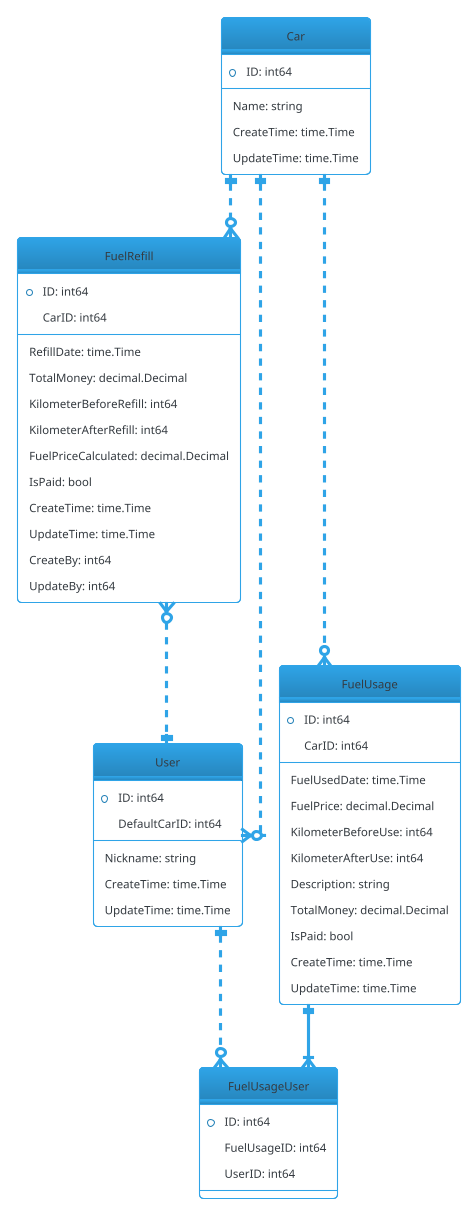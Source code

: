 @startuml fuel-management
!theme cerulean-outline

' hide the spot
hide circle

' avoid problems with angled crows feet
skinparam linetype ortho

entity FuelRefill {
    +ID: int64
    CarID: int64
    --
    RefillDate: time.Time
    TotalMoney: decimal.Decimal
    KilometerBeforeRefill: int64
    KilometerAfterRefill: int64
    FuelPriceCalculated: decimal.Decimal
    IsPaid: bool
    CreateTime: time.Time
    UpdateTime: time.Time
    CreateBy: int64
    UpdateBy: int64
}

entity FuelUsageUser {
    +ID: int64
    FuelUsageID: int64
    UserID: int64
    --
}

entity FuelUsage {
    +ID: int64
    CarID: int64
    --
    FuelUsedDate: time.Time
    FuelPrice: decimal.Decimal
    KilometerBeforeUse: int64
    KilometerAfterUse: int64
    Description: string
    TotalMoney: decimal.Decimal
    IsPaid: bool
    CreateTime: time.Time
    UpdateTime: time.Time
}

entity User {
    +ID: int64
    DefaultCarID: int64
    --
    Nickname: string
    CreateTime: time.Time
    UpdateTime: time.Time
}

entity Car {
    +ID: int64
    --
    Name: string
    CreateTime: time.Time
    UpdateTime: time.Time
}

FuelUsage ||--|{ FuelUsageUser
User ||..o{ FuelUsageUser
FuelRefill }o..|| User
Car ||..o{ FuelUsage
Car ||..o{ FuelRefill
Car ||..o{ User 

@enduml
